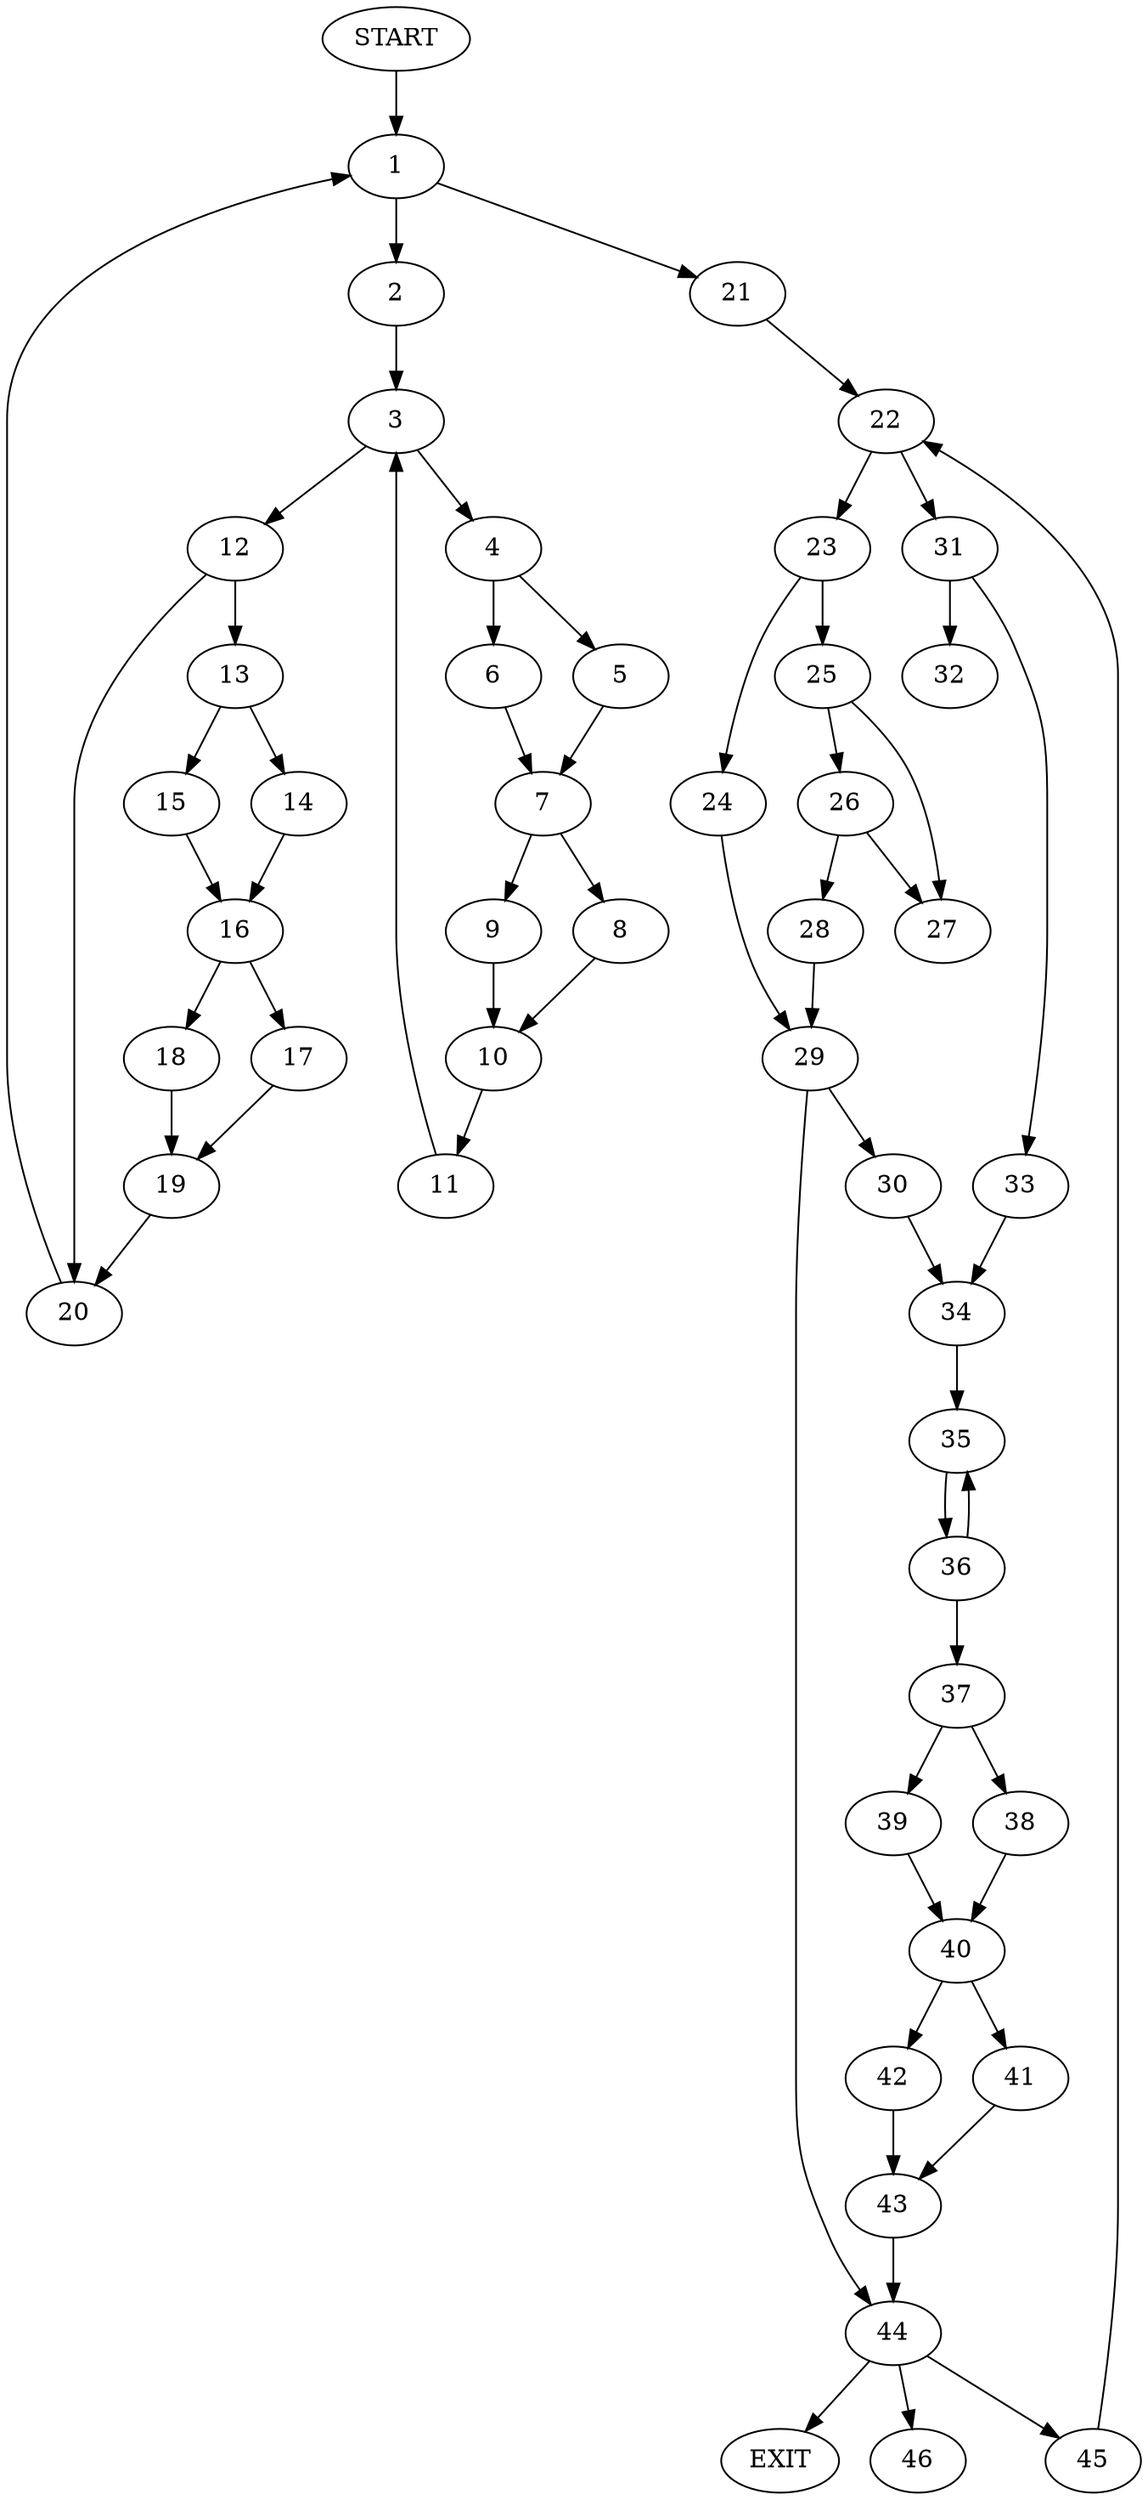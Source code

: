 digraph { 
0 [label="START"];
1;
2;
3;
4;
5;
6;
7;
8;
9;
10;
11;
12;
13;
14;
15;
16;
17;
18;
19;
20;
21;
22;
23;
24;
25;
26;
27;
28;
29;
30;
31;
32;
33;
34;
35;
36;
37;
38;
39;
40;
41;
42;
43;
44;
45;
46;
47[label="EXIT"];
0 -> 1;
1 -> 2;
1 -> 21;
2 -> 3;
3 -> 4;
3 -> 12;
4 -> 5;
4 -> 6;
5 -> 7;
6 -> 7;
7 -> 8;
7 -> 9;
8 -> 10;
9 -> 10;
10 -> 11;
11 -> 3;
12 -> 13;
12 -> 20;
13 -> 14;
13 -> 15;
14 -> 16;
15 -> 16;
16 -> 17;
16 -> 18;
17 -> 19;
18 -> 19;
19 -> 20;
20 -> 1;
21 -> 22;
22 -> 23;
22 -> 31;
23 -> 24;
23 -> 25;
24 -> 29;
25 -> 27;
25 -> 26;
26 -> 27;
26 -> 28;
28 -> 29;
29 -> 44;
29 -> 30;
30 -> 34;
31 -> 32;
31 -> 33;
33 -> 34;
34 -> 35;
35 -> 36;
36 -> 35;
36 -> 37;
37 -> 38;
37 -> 39;
38 -> 40;
39 -> 40;
40 -> 41;
40 -> 42;
41 -> 43;
42 -> 43;
43 -> 44;
44 -> 47;
44 -> 45;
44:s2 -> 46;
45 -> 22;
}